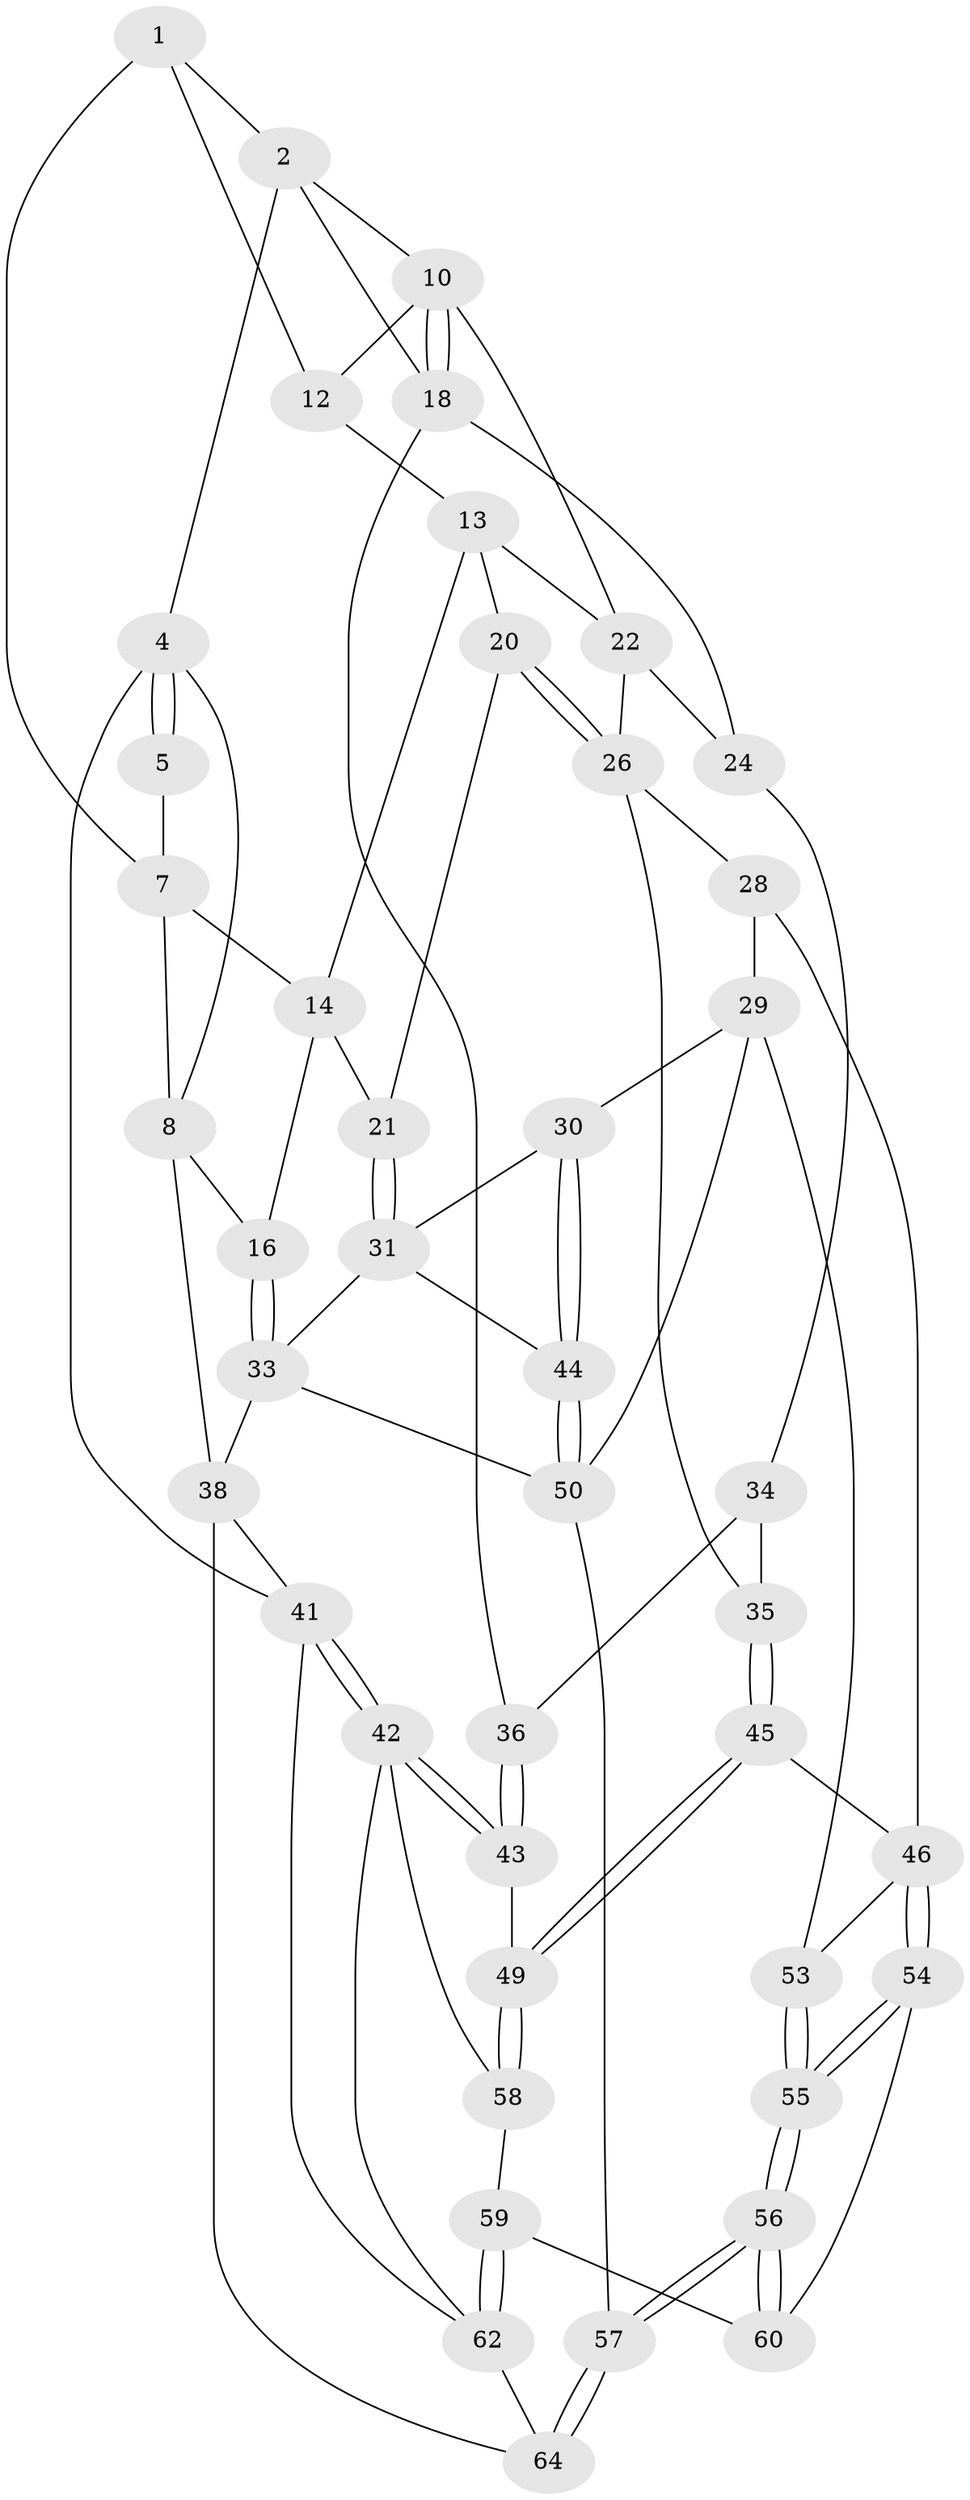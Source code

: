 // original degree distribution, {3: 0.03125, 4: 0.25, 5: 0.5, 6: 0.21875}
// Generated by graph-tools (version 1.1) at 2025/12/02/27/25 16:12:00]
// undirected, 44 vertices, 96 edges
graph export_dot {
graph [start="1"]
  node [color=gray90,style=filled];
  1 [pos="+0.8753417184416986+0.015204545178838673",super="+6"];
  2 [pos="+0.9028419793468186+0.06249141881498933",super="+3"];
  4 [pos="+1+0"];
  5 [pos="+0.7803893137172857+0"];
  7 [pos="+0.637712062884428+0",super="+9"];
  8 [pos="+0+0",super="+15"];
  10 [pos="+0.8587973097068177+0.12798494416532363",super="+11"];
  12 [pos="+0.7717869269119452+0.11905543271807295"];
  13 [pos="+0.5286221986175413+0.1439968374351423",super="+19"];
  14 [pos="+0.5122307603612778+0.059517285474050385",super="+17"];
  16 [pos="+0.09389133233146983+0.228664453002008"];
  18 [pos="+1+0.20159136544302986",super="+23"];
  20 [pos="+0.5131306385333547+0.26992602307395075"];
  21 [pos="+0.40622206593052435+0.28770463593691376"];
  22 [pos="+0.7941029277493116+0.19214180326035254",super="+25"];
  24 [pos="+0.8874545380541544+0.35494918869196845"];
  26 [pos="+0.5854979951626987+0.3428724194374607",super="+27"];
  28 [pos="+0.4834992291861128+0.5221872877419967"];
  29 [pos="+0.47811321748738894+0.5208810789811847",super="+52"];
  30 [pos="+0.42964539240822913+0.49765898407252607"];
  31 [pos="+0.38398424577682355+0.462143055347275",super="+32"];
  33 [pos="+0.14018578589964326+0.3443041186530099",super="+40"];
  34 [pos="+0.8780317003282914+0.37739993666577015"];
  35 [pos="+0.6693343111405227+0.49734459927304725"];
  36 [pos="+1+0.4195892149274843",super="+37"];
  38 [pos="+0+0.8146173680600662",super="+39"];
  41 [pos="+1+1"];
  42 [pos="+1+1",super="+61"];
  43 [pos="+1+0.6668672220058426",super="+48"];
  44 [pos="+0.24582545786530327+0.6187376849691519"];
  45 [pos="+0.7383004430266449+0.6565009571386631"];
  46 [pos="+0.5761821346584627+0.662118944100251",super="+47"];
  49 [pos="+0.7487464722376204+0.662398802874055"];
  50 [pos="+0.24447538960078408+0.6568656262622803",super="+51"];
  53 [pos="+0.3833828894509881+0.7335167785017538"];
  54 [pos="+0.5553390727825717+0.7813006725151567"];
  55 [pos="+0.3883970624658585+0.7529011771395951"];
  56 [pos="+0.397364765005652+0.969670022869987"];
  57 [pos="+0.381298166544475+1"];
  58 [pos="+0.755743551513714+0.6823220013128026"];
  59 [pos="+0.6409312854664985+0.833598506432814"];
  60 [pos="+0.5663196525089526+0.8127647627168616"];
  62 [pos="+0.6602000956363563+0.934067805251795",super="+63"];
  64 [pos="+0.39182881563983146+1"];
  1 -- 2;
  1 -- 12;
  1 -- 7;
  2 -- 10;
  2 -- 18;
  2 -- 4;
  4 -- 5;
  4 -- 5;
  4 -- 8;
  4 -- 41;
  5 -- 7;
  7 -- 8;
  7 -- 14;
  8 -- 38 [weight=2];
  8 -- 16;
  10 -- 18;
  10 -- 18;
  10 -- 12;
  10 -- 22;
  12 -- 13;
  13 -- 14;
  13 -- 20;
  13 -- 22;
  14 -- 16;
  14 -- 21;
  16 -- 33;
  16 -- 33;
  18 -- 24;
  18 -- 36;
  20 -- 21;
  20 -- 26;
  20 -- 26;
  21 -- 31;
  21 -- 31;
  22 -- 24;
  22 -- 26;
  24 -- 34;
  26 -- 35;
  26 -- 28;
  28 -- 29;
  28 -- 46;
  29 -- 30;
  29 -- 50;
  29 -- 53;
  30 -- 31;
  30 -- 44;
  30 -- 44;
  31 -- 33;
  31 -- 44;
  33 -- 38;
  33 -- 50;
  34 -- 35;
  34 -- 36;
  35 -- 45;
  35 -- 45;
  36 -- 43 [weight=2];
  36 -- 43;
  38 -- 41;
  38 -- 64;
  41 -- 42;
  41 -- 42;
  41 -- 62;
  42 -- 43;
  42 -- 43;
  42 -- 58;
  42 -- 62;
  43 -- 49;
  44 -- 50;
  44 -- 50;
  45 -- 46;
  45 -- 49;
  45 -- 49;
  46 -- 54;
  46 -- 54;
  46 -- 53;
  49 -- 58;
  49 -- 58;
  50 -- 57;
  53 -- 55;
  53 -- 55;
  54 -- 55;
  54 -- 55;
  54 -- 60;
  55 -- 56;
  55 -- 56;
  56 -- 57;
  56 -- 57;
  56 -- 60;
  56 -- 60;
  57 -- 64;
  57 -- 64;
  58 -- 59;
  59 -- 60;
  59 -- 62;
  59 -- 62;
  62 -- 64;
}
